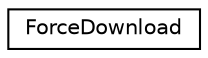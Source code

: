 digraph "Graphical Class Hierarchy"
{
  edge [fontname="Helvetica",fontsize="10",labelfontname="Helvetica",labelfontsize="10"];
  node [fontname="Helvetica",fontsize="10",shape=record];
  rankdir="LR";
  Node1 [label="ForceDownload",height=0.2,width=0.4,color="black", fillcolor="white", style="filled",URL="$class_force_download.html"];
}
